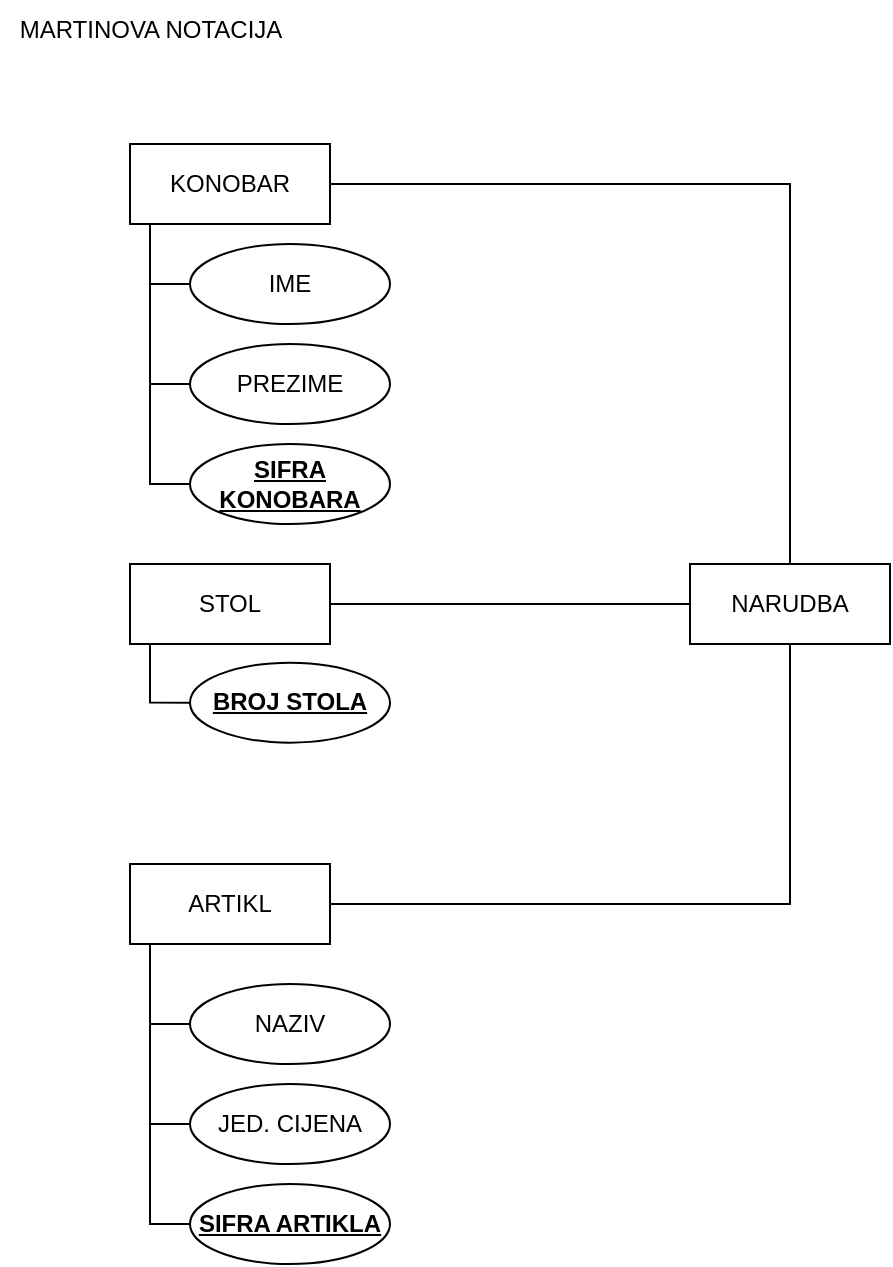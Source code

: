 <mxfile version="22.0.4" type="github">
  <diagram name="Page-1" id="XmXVr0m_O3OawCJsEPbr">
    <mxGraphModel dx="830" dy="586" grid="1" gridSize="10" guides="1" tooltips="1" connect="1" arrows="1" fold="1" page="1" pageScale="1" pageWidth="3300" pageHeight="4681" math="0" shadow="0">
      <root>
        <mxCell id="0" />
        <mxCell id="1" parent="0" />
        <mxCell id="DkcUDRgrnolismWW7WIm-1" value="STOL" style="whiteSpace=wrap;html=1;align=center;" vertex="1" parent="1">
          <mxGeometry x="440" y="330" width="100" height="40" as="geometry" />
        </mxCell>
        <mxCell id="DkcUDRgrnolismWW7WIm-3" value="ARTIKL" style="whiteSpace=wrap;html=1;align=center;" vertex="1" parent="1">
          <mxGeometry x="440" y="480" width="100" height="40" as="geometry" />
        </mxCell>
        <mxCell id="DkcUDRgrnolismWW7WIm-7" style="edgeStyle=orthogonalEdgeStyle;rounded=0;orthogonalLoop=1;jettySize=auto;html=1;exitX=1;exitY=0.5;exitDx=0;exitDy=0;entryX=0.5;entryY=0;entryDx=0;entryDy=0;endArrow=none;endFill=0;" edge="1" parent="1" source="DkcUDRgrnolismWW7WIm-4" target="DkcUDRgrnolismWW7WIm-6">
          <mxGeometry relative="1" as="geometry" />
        </mxCell>
        <mxCell id="DkcUDRgrnolismWW7WIm-4" value="KONOBAR" style="whiteSpace=wrap;html=1;align=center;" vertex="1" parent="1">
          <mxGeometry x="440" y="120" width="100" height="40" as="geometry" />
        </mxCell>
        <mxCell id="DkcUDRgrnolismWW7WIm-9" style="edgeStyle=orthogonalEdgeStyle;rounded=0;orthogonalLoop=1;jettySize=auto;html=1;exitX=0;exitY=0.5;exitDx=0;exitDy=0;entryX=1;entryY=0.5;entryDx=0;entryDy=0;endArrow=none;endFill=0;" edge="1" parent="1" source="DkcUDRgrnolismWW7WIm-6" target="DkcUDRgrnolismWW7WIm-1">
          <mxGeometry relative="1" as="geometry" />
        </mxCell>
        <mxCell id="DkcUDRgrnolismWW7WIm-10" style="edgeStyle=orthogonalEdgeStyle;rounded=0;orthogonalLoop=1;jettySize=auto;html=1;exitX=0.25;exitY=1;exitDx=0;exitDy=0;entryX=1;entryY=0.5;entryDx=0;entryDy=0;endArrow=none;endFill=0;" edge="1" parent="1" source="DkcUDRgrnolismWW7WIm-6" target="DkcUDRgrnolismWW7WIm-3">
          <mxGeometry relative="1" as="geometry">
            <Array as="points">
              <mxPoint x="770" y="350" />
              <mxPoint x="770" y="500" />
            </Array>
          </mxGeometry>
        </mxCell>
        <mxCell id="DkcUDRgrnolismWW7WIm-6" value="NARUDBA" style="whiteSpace=wrap;html=1;align=center;" vertex="1" parent="1">
          <mxGeometry x="720" y="330" width="100" height="40" as="geometry" />
        </mxCell>
        <mxCell id="DkcUDRgrnolismWW7WIm-11" value="MARTINOVA NOTACIJA" style="text;html=1;align=center;verticalAlign=middle;resizable=0;points=[];autosize=1;strokeColor=none;fillColor=none;" vertex="1" parent="1">
          <mxGeometry x="375" y="48" width="150" height="30" as="geometry" />
        </mxCell>
        <mxCell id="DkcUDRgrnolismWW7WIm-14" style="edgeStyle=orthogonalEdgeStyle;rounded=0;orthogonalLoop=1;jettySize=auto;html=1;exitX=0;exitY=0.5;exitDx=0;exitDy=0;entryX=0.25;entryY=1;entryDx=0;entryDy=0;endArrow=none;endFill=0;" edge="1" parent="1" source="DkcUDRgrnolismWW7WIm-12" target="DkcUDRgrnolismWW7WIm-3">
          <mxGeometry relative="1" as="geometry" />
        </mxCell>
        <mxCell id="DkcUDRgrnolismWW7WIm-12" value="NAZIV" style="ellipse;whiteSpace=wrap;html=1;align=center;" vertex="1" parent="1">
          <mxGeometry x="470" y="540" width="100" height="40" as="geometry" />
        </mxCell>
        <mxCell id="DkcUDRgrnolismWW7WIm-15" style="edgeStyle=orthogonalEdgeStyle;rounded=0;orthogonalLoop=1;jettySize=auto;html=1;exitX=0;exitY=0.5;exitDx=0;exitDy=0;endArrow=none;endFill=0;" edge="1" parent="1" source="DkcUDRgrnolismWW7WIm-13">
          <mxGeometry relative="1" as="geometry">
            <mxPoint x="450" y="540" as="targetPoint" />
          </mxGeometry>
        </mxCell>
        <mxCell id="DkcUDRgrnolismWW7WIm-13" value="JED. CIJENA" style="ellipse;whiteSpace=wrap;html=1;align=center;" vertex="1" parent="1">
          <mxGeometry x="470" y="590" width="100" height="40" as="geometry" />
        </mxCell>
        <mxCell id="DkcUDRgrnolismWW7WIm-17" style="edgeStyle=orthogonalEdgeStyle;rounded=0;orthogonalLoop=1;jettySize=auto;html=1;exitX=0;exitY=0.5;exitDx=0;exitDy=0;endArrow=none;endFill=0;" edge="1" parent="1" source="DkcUDRgrnolismWW7WIm-16">
          <mxGeometry relative="1" as="geometry">
            <mxPoint x="450" y="610" as="targetPoint" />
          </mxGeometry>
        </mxCell>
        <mxCell id="DkcUDRgrnolismWW7WIm-16" value="&lt;b&gt;SIFRA ARTIKLA&lt;/b&gt;" style="ellipse;whiteSpace=wrap;html=1;align=center;fontStyle=4;" vertex="1" parent="1">
          <mxGeometry x="470" y="640" width="100" height="40" as="geometry" />
        </mxCell>
        <mxCell id="DkcUDRgrnolismWW7WIm-18" value="&lt;u&gt;&lt;b&gt;BROJ STOLA&lt;/b&gt;&lt;/u&gt;" style="ellipse;whiteSpace=wrap;html=1;align=center;" vertex="1" parent="1">
          <mxGeometry x="470" y="379.32" width="100" height="40" as="geometry" />
        </mxCell>
        <mxCell id="DkcUDRgrnolismWW7WIm-19" style="edgeStyle=orthogonalEdgeStyle;rounded=0;orthogonalLoop=1;jettySize=auto;html=1;exitX=0;exitY=0.5;exitDx=0;exitDy=0;entryX=0.1;entryY=1.017;entryDx=0;entryDy=0;entryPerimeter=0;endArrow=none;endFill=0;" edge="1" parent="1" source="DkcUDRgrnolismWW7WIm-18">
          <mxGeometry relative="1" as="geometry">
            <mxPoint x="450" y="370.0" as="targetPoint" />
          </mxGeometry>
        </mxCell>
        <mxCell id="DkcUDRgrnolismWW7WIm-20" style="edgeStyle=orthogonalEdgeStyle;rounded=0;orthogonalLoop=1;jettySize=auto;html=1;exitX=0;exitY=0.5;exitDx=0;exitDy=0;endArrow=none;endFill=0;" edge="1" parent="1" source="DkcUDRgrnolismWW7WIm-21">
          <mxGeometry relative="1" as="geometry">
            <mxPoint x="450" y="160" as="targetPoint" />
          </mxGeometry>
        </mxCell>
        <mxCell id="DkcUDRgrnolismWW7WIm-21" value="IME" style="ellipse;whiteSpace=wrap;html=1;align=center;" vertex="1" parent="1">
          <mxGeometry x="470" y="170" width="100" height="40" as="geometry" />
        </mxCell>
        <mxCell id="DkcUDRgrnolismWW7WIm-22" style="edgeStyle=orthogonalEdgeStyle;rounded=0;orthogonalLoop=1;jettySize=auto;html=1;exitX=0;exitY=0.5;exitDx=0;exitDy=0;endArrow=none;endFill=0;" edge="1" parent="1" source="DkcUDRgrnolismWW7WIm-23">
          <mxGeometry relative="1" as="geometry">
            <mxPoint x="450" y="170" as="targetPoint" />
          </mxGeometry>
        </mxCell>
        <mxCell id="DkcUDRgrnolismWW7WIm-23" value="PREZIME" style="ellipse;whiteSpace=wrap;html=1;align=center;" vertex="1" parent="1">
          <mxGeometry x="470" y="220" width="100" height="40" as="geometry" />
        </mxCell>
        <mxCell id="DkcUDRgrnolismWW7WIm-24" style="edgeStyle=orthogonalEdgeStyle;rounded=0;orthogonalLoop=1;jettySize=auto;html=1;exitX=0;exitY=0.5;exitDx=0;exitDy=0;endArrow=none;endFill=0;" edge="1" parent="1" source="DkcUDRgrnolismWW7WIm-25">
          <mxGeometry relative="1" as="geometry">
            <mxPoint x="450" y="240" as="targetPoint" />
          </mxGeometry>
        </mxCell>
        <mxCell id="DkcUDRgrnolismWW7WIm-25" value="&lt;b&gt;SIFRA KONOBARA&lt;/b&gt;" style="ellipse;whiteSpace=wrap;html=1;align=center;fontStyle=4;" vertex="1" parent="1">
          <mxGeometry x="470" y="270" width="100" height="40" as="geometry" />
        </mxCell>
      </root>
    </mxGraphModel>
  </diagram>
</mxfile>
